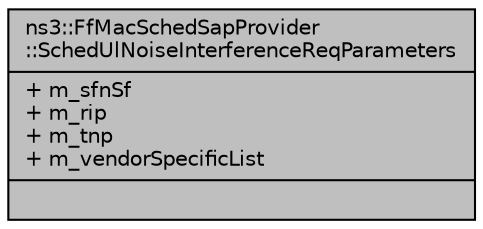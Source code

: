 digraph "ns3::FfMacSchedSapProvider::SchedUlNoiseInterferenceReqParameters"
{
  edge [fontname="Helvetica",fontsize="10",labelfontname="Helvetica",labelfontsize="10"];
  node [fontname="Helvetica",fontsize="10",shape=record];
  Node1 [label="{ns3::FfMacSchedSapProvider\l::SchedUlNoiseInterferenceReqParameters\n|+ m_sfnSf\l+ m_rip\l+ m_tnp\l+ m_vendorSpecificList\l|}",height=0.2,width=0.4,color="black", fillcolor="grey75", style="filled", fontcolor="black"];
}
